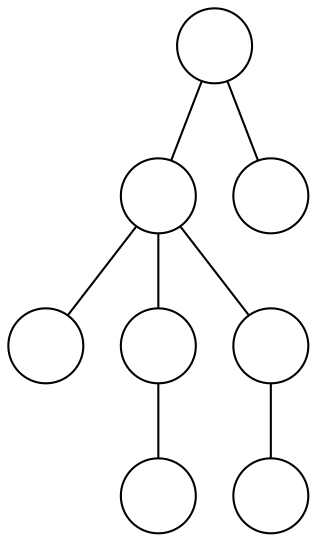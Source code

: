 graph {
  node [label="", shape=circle];

  R -- {A0 A1};
  A0 -- {B0 B1 B2};
  B1 -- C0;
  B2 -- C1;
}
